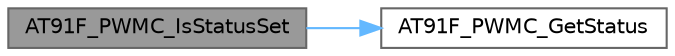 digraph "AT91F_PWMC_IsStatusSet"
{
 // LATEX_PDF_SIZE
  bgcolor="transparent";
  edge [fontname=Helvetica,fontsize=10,labelfontname=Helvetica,labelfontsize=10];
  node [fontname=Helvetica,fontsize=10,shape=box,height=0.2,width=0.4];
  rankdir="LR";
  Node1 [id="Node000001",label="AT91F_PWMC_IsStatusSet",height=0.2,width=0.4,color="gray40", fillcolor="grey60", style="filled", fontcolor="black",tooltip="Test if PWM Interrupt is Set."];
  Node1 -> Node2 [id="edge2_Node000001_Node000002",color="steelblue1",style="solid",tooltip=" "];
  Node2 [id="Node000002",label="AT91F_PWMC_GetStatus",height=0.2,width=0.4,color="grey40", fillcolor="white", style="filled",URL="$lib___a_t91_s_a_m7_s64_8h.html#acc670391b5e1be52b9717c21953a8d6c",tooltip="Return PWM Interrupt Status."];
}
